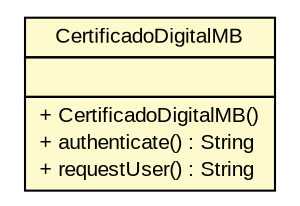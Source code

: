 #!/usr/local/bin/dot
#
# Class diagram 
# Generated by UMLGraph version R5_6 (http://www.umlgraph.org/)
#

digraph G {
	edge [fontname="arial",fontsize=10,labelfontname="arial",labelfontsize=10];
	node [fontname="arial",fontsize=10,shape=plaintext];
	nodesep=0.25;
	ranksep=0.5;
	// br.gov.to.sefaz.seg.managedbean.CertificadoDigitalMB
	c249022 [label=<<table title="br.gov.to.sefaz.seg.managedbean.CertificadoDigitalMB" border="0" cellborder="1" cellspacing="0" cellpadding="2" port="p" bgcolor="lemonChiffon" href="./CertificadoDigitalMB.html">
		<tr><td><table border="0" cellspacing="0" cellpadding="1">
<tr><td align="center" balign="center"> CertificadoDigitalMB </td></tr>
		</table></td></tr>
		<tr><td><table border="0" cellspacing="0" cellpadding="1">
<tr><td align="left" balign="left">  </td></tr>
		</table></td></tr>
		<tr><td><table border="0" cellspacing="0" cellpadding="1">
<tr><td align="left" balign="left"> + CertificadoDigitalMB() </td></tr>
<tr><td align="left" balign="left"> + authenticate() : String </td></tr>
<tr><td align="left" balign="left"> + requestUser() : String </td></tr>
		</table></td></tr>
		</table>>, URL="./CertificadoDigitalMB.html", fontname="arial", fontcolor="black", fontsize=10.0];
}

